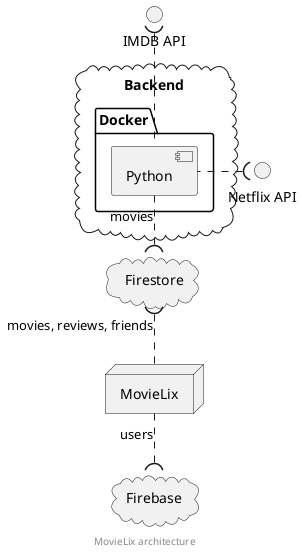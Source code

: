 @startuml

skinparam componentStyle uml2
skinparam monochrome true
skinparam linetype ortho

footer MovieLix architecture

node "MovieLix" as movielix
interface "Netflix API" as netflix_api
interface "IMDB API" as imdb_api

cloud Backend {
  package DockerRest as "Docker" {
    [Python] as apirest
  }
}

cloud Firebase {
}

cloud Firestore {
}

movielix .up.( Firestore : movies, reviews, friends
movielix .down.( Firebase : users
apirest .left.( netflix_api
apirest .up.( imdb_api
apirest ..( Firestore : movies

@enduml